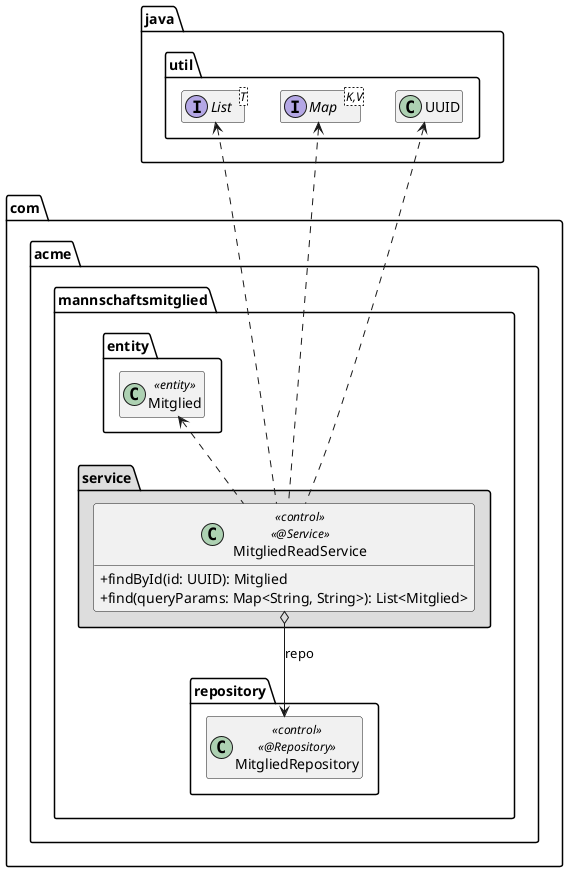 ' Copyright (C) 2019 - present Juergen Zimmermann, Hochschule Karlsruhe
'
' This program is free software: you can redistribute it and/or modify
' it under the terms of the GNU General Public License as published by
' the Free Software Foundation, either version 3 of the License, or
' (at your option) any later version.
'
' This program is distributed in the hope that it will be useful,
' but WITHOUT ANY WARRANTY; without even the implied warranty of
' MERCHANTABILITY or FITNESS FOR A PARTICULAR PURPOSE.  See the
' GNU General Public License for more details.
'
' You should have received a copy of the GNU General Public License
' along with this program.  If not, see <https://www.gnu.org/licenses/>.
@startuml MitgliedReadService

skinparam classAttributeIconSize 0

package java.util {
    interface List<T>
    interface Map<K,V>
    class UUID
}

package com.acme.mannschaftsmitglied {
    package entity {
        class Mitglied << entity >>

        Mitglied .up[hidden].> List
    }

    package repository {
        class MitgliedRepository << control >> << @Repository >>
    }

    package service #DDDDDD {
        class MitgliedReadService << control >> << @Service >> {
            + findById(id: UUID): Mitglied
            + find(queryParams: Map<String, String>): List<Mitglied>
        }

        MitgliedReadService o--> MitgliedRepository : repo
        MitgliedReadService .up.> Mitglied
        MitgliedReadService .up.> UUID
        MitgliedReadService .up> List
        MitgliedReadService .up.> Map
    }
}

hide empty members


@enduml
